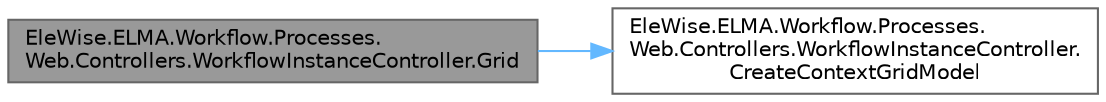 digraph "EleWise.ELMA.Workflow.Processes.Web.Controllers.WorkflowInstanceController.Grid"
{
 // LATEX_PDF_SIZE
  bgcolor="transparent";
  edge [fontname=Helvetica,fontsize=10,labelfontname=Helvetica,labelfontsize=10];
  node [fontname=Helvetica,fontsize=10,shape=box,height=0.2,width=0.4];
  rankdir="LR";
  Node1 [id="Node000001",label="EleWise.ELMA.Workflow.Processes.\lWeb.Controllers.WorkflowInstanceController.Grid",height=0.2,width=0.4,color="gray40", fillcolor="grey60", style="filled", fontcolor="black",tooltip="Таблица экземпляров процесса с контекстом"];
  Node1 -> Node2 [id="edge1_Node000001_Node000002",color="steelblue1",style="solid",tooltip=" "];
  Node2 [id="Node000002",label="EleWise.ELMA.Workflow.Processes.\lWeb.Controllers.WorkflowInstanceController.\lCreateContextGridModel",height=0.2,width=0.4,color="grey40", fillcolor="white", style="filled",URL="$class_ele_wise_1_1_e_l_m_a_1_1_workflow_1_1_processes_1_1_web_1_1_controllers_1_1_workflow_instance_controller.html#ae011dc3b3e7b36c53680bf2096c3ce8f",tooltip=" "];
}
